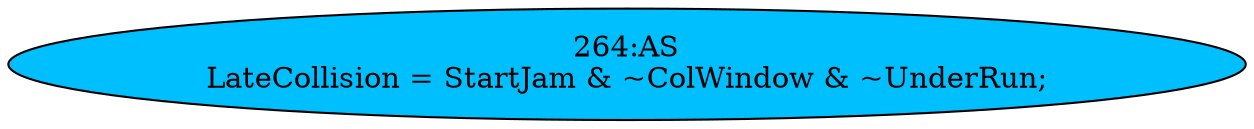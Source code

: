 strict digraph "" {
	node [label="\N"];
	"264:AS"	 [ast="<pyverilog.vparser.ast.Assign object at 0x7ff806729fd0>",
		def_var="['LateCollision']",
		fillcolor=deepskyblue,
		label="264:AS
LateCollision = StartJam & ~ColWindow & ~UnderRun;",
		statements="[]",
		style=filled,
		typ=Assign,
		use_var="['StartJam', 'ColWindow', 'UnderRun']"];
}

